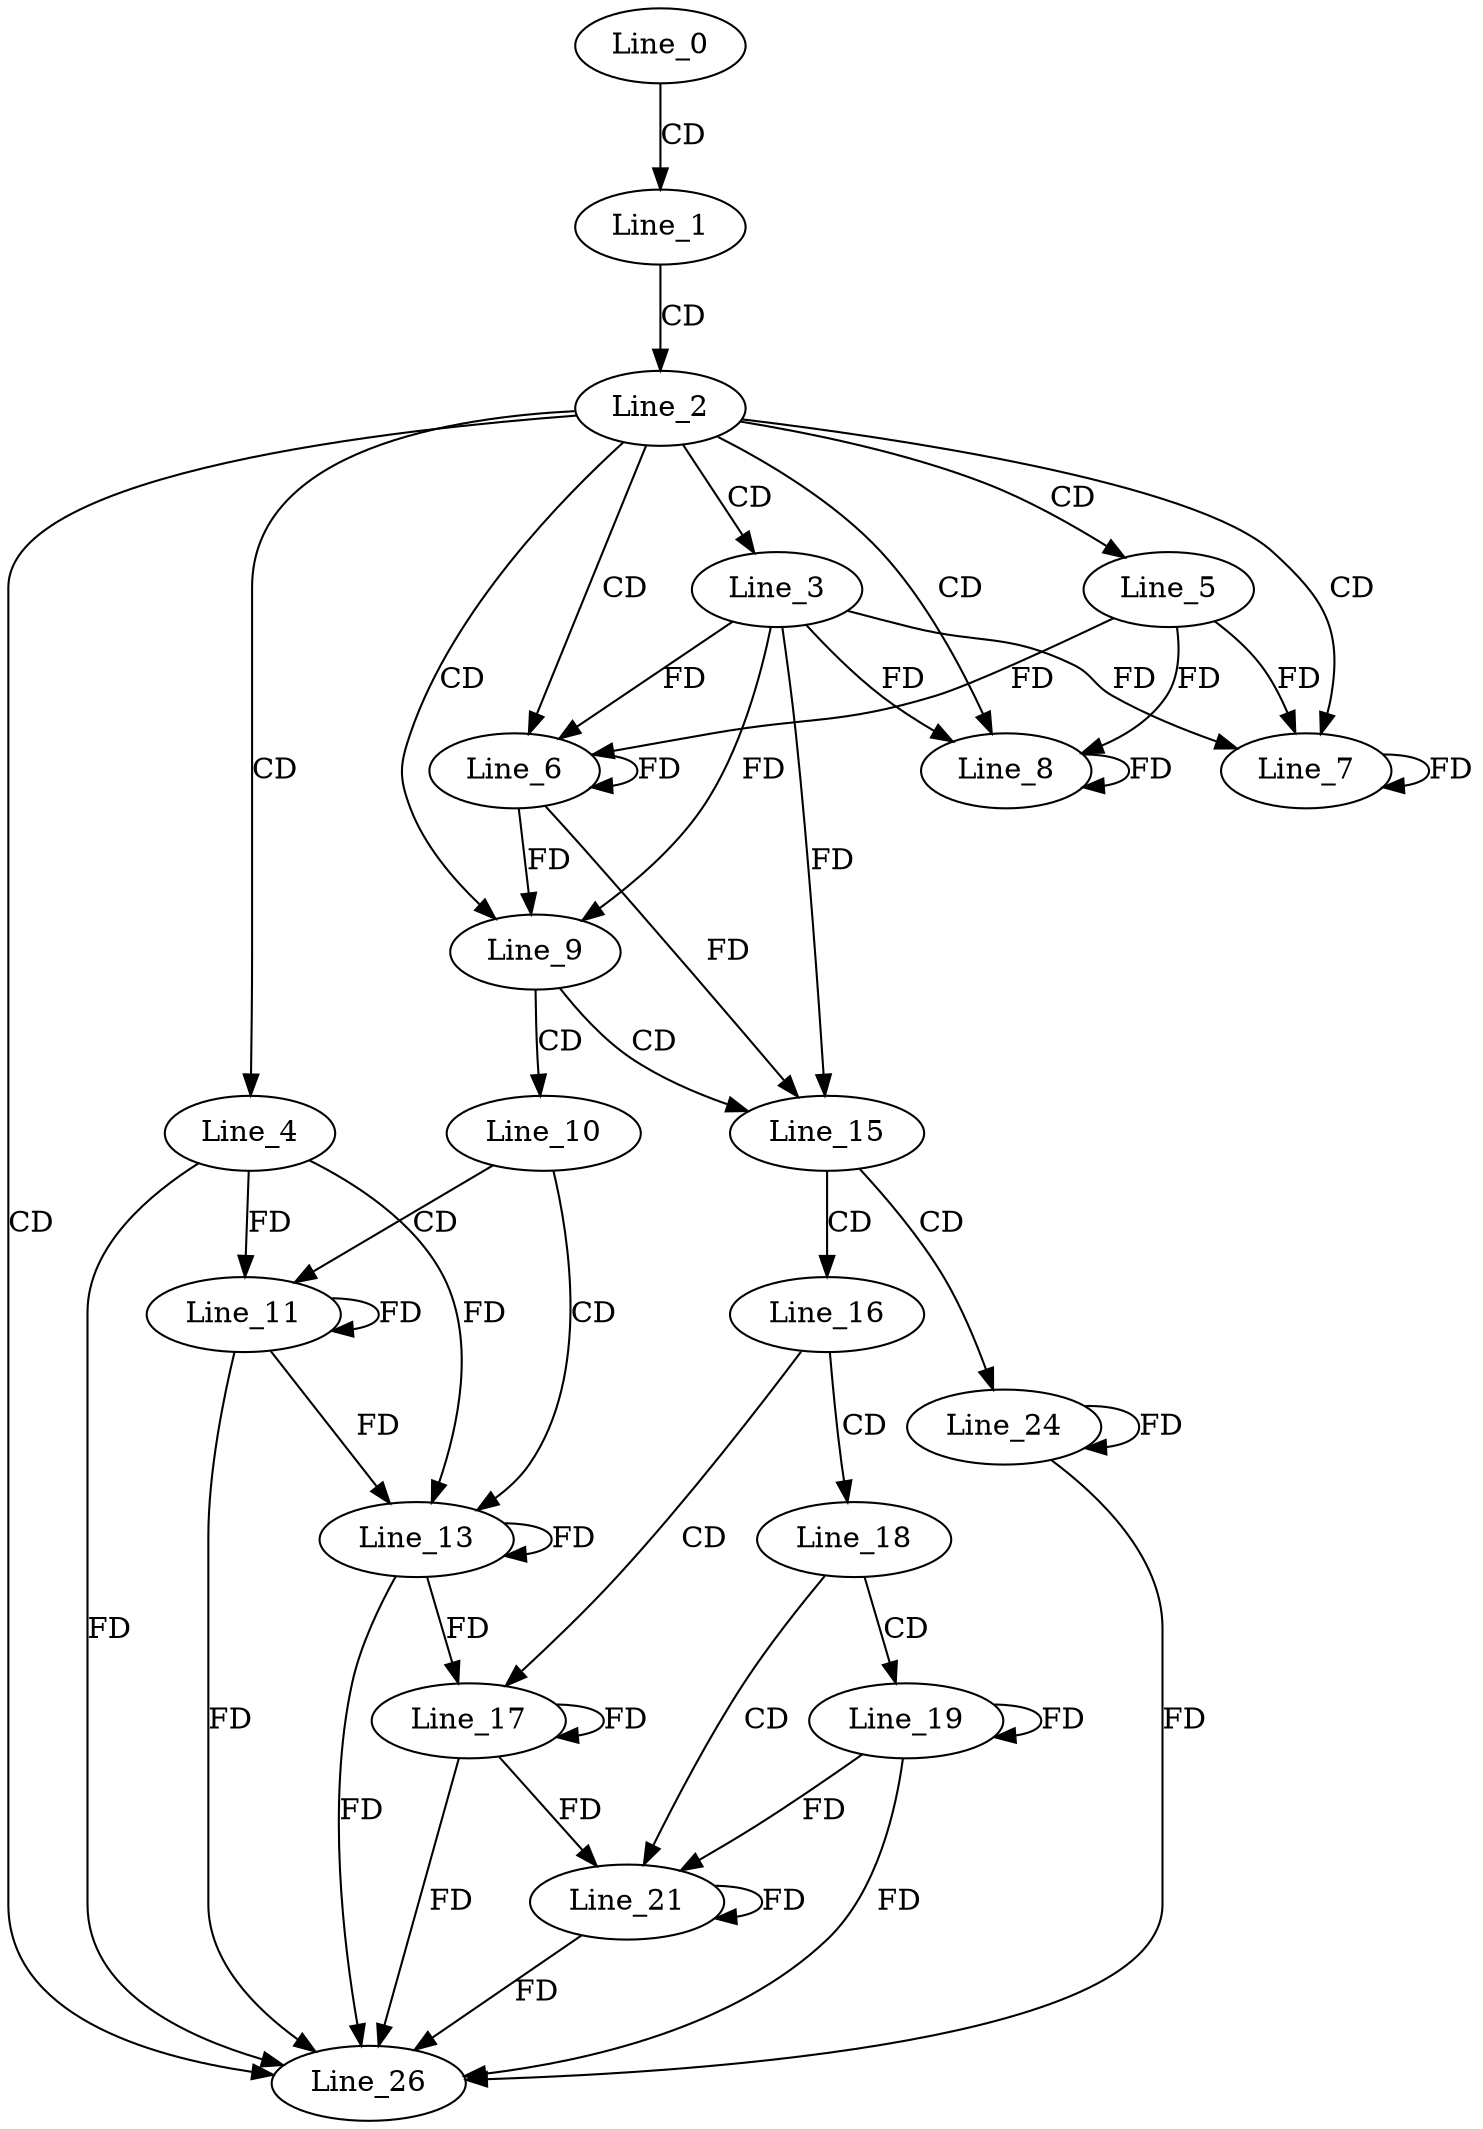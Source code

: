 digraph G {
  Line_0;
  Line_1;
  Line_2;
  Line_3;
  Line_4;
  Line_5;
  Line_6;
  Line_6;
  Line_7;
  Line_7;
  Line_8;
  Line_8;
  Line_9;
  Line_10;
  Line_11;
  Line_13;
  Line_15;
  Line_16;
  Line_17;
  Line_18;
  Line_19;
  Line_21;
  Line_24;
  Line_26;
  Line_0 -> Line_1 [ label="CD" ];
  Line_1 -> Line_2 [ label="CD" ];
  Line_2 -> Line_3 [ label="CD" ];
  Line_2 -> Line_4 [ label="CD" ];
  Line_2 -> Line_5 [ label="CD" ];
  Line_2 -> Line_6 [ label="CD" ];
  Line_3 -> Line_6 [ label="FD" ];
  Line_6 -> Line_6 [ label="FD" ];
  Line_5 -> Line_6 [ label="FD" ];
  Line_2 -> Line_7 [ label="CD" ];
  Line_3 -> Line_7 [ label="FD" ];
  Line_7 -> Line_7 [ label="FD" ];
  Line_5 -> Line_7 [ label="FD" ];
  Line_2 -> Line_8 [ label="CD" ];
  Line_3 -> Line_8 [ label="FD" ];
  Line_8 -> Line_8 [ label="FD" ];
  Line_5 -> Line_8 [ label="FD" ];
  Line_2 -> Line_9 [ label="CD" ];
  Line_3 -> Line_9 [ label="FD" ];
  Line_6 -> Line_9 [ label="FD" ];
  Line_9 -> Line_10 [ label="CD" ];
  Line_10 -> Line_11 [ label="CD" ];
  Line_4 -> Line_11 [ label="FD" ];
  Line_11 -> Line_11 [ label="FD" ];
  Line_10 -> Line_13 [ label="CD" ];
  Line_4 -> Line_13 [ label="FD" ];
  Line_11 -> Line_13 [ label="FD" ];
  Line_13 -> Line_13 [ label="FD" ];
  Line_9 -> Line_15 [ label="CD" ];
  Line_3 -> Line_15 [ label="FD" ];
  Line_6 -> Line_15 [ label="FD" ];
  Line_15 -> Line_16 [ label="CD" ];
  Line_16 -> Line_17 [ label="CD" ];
  Line_13 -> Line_17 [ label="FD" ];
  Line_17 -> Line_17 [ label="FD" ];
  Line_16 -> Line_18 [ label="CD" ];
  Line_18 -> Line_19 [ label="CD" ];
  Line_19 -> Line_19 [ label="FD" ];
  Line_18 -> Line_21 [ label="CD" ];
  Line_17 -> Line_21 [ label="FD" ];
  Line_19 -> Line_21 [ label="FD" ];
  Line_21 -> Line_21 [ label="FD" ];
  Line_15 -> Line_24 [ label="CD" ];
  Line_24 -> Line_24 [ label="FD" ];
  Line_2 -> Line_26 [ label="CD" ];
  Line_4 -> Line_26 [ label="FD" ];
  Line_11 -> Line_26 [ label="FD" ];
  Line_13 -> Line_26 [ label="FD" ];
  Line_17 -> Line_26 [ label="FD" ];
  Line_19 -> Line_26 [ label="FD" ];
  Line_21 -> Line_26 [ label="FD" ];
  Line_24 -> Line_26 [ label="FD" ];
}
